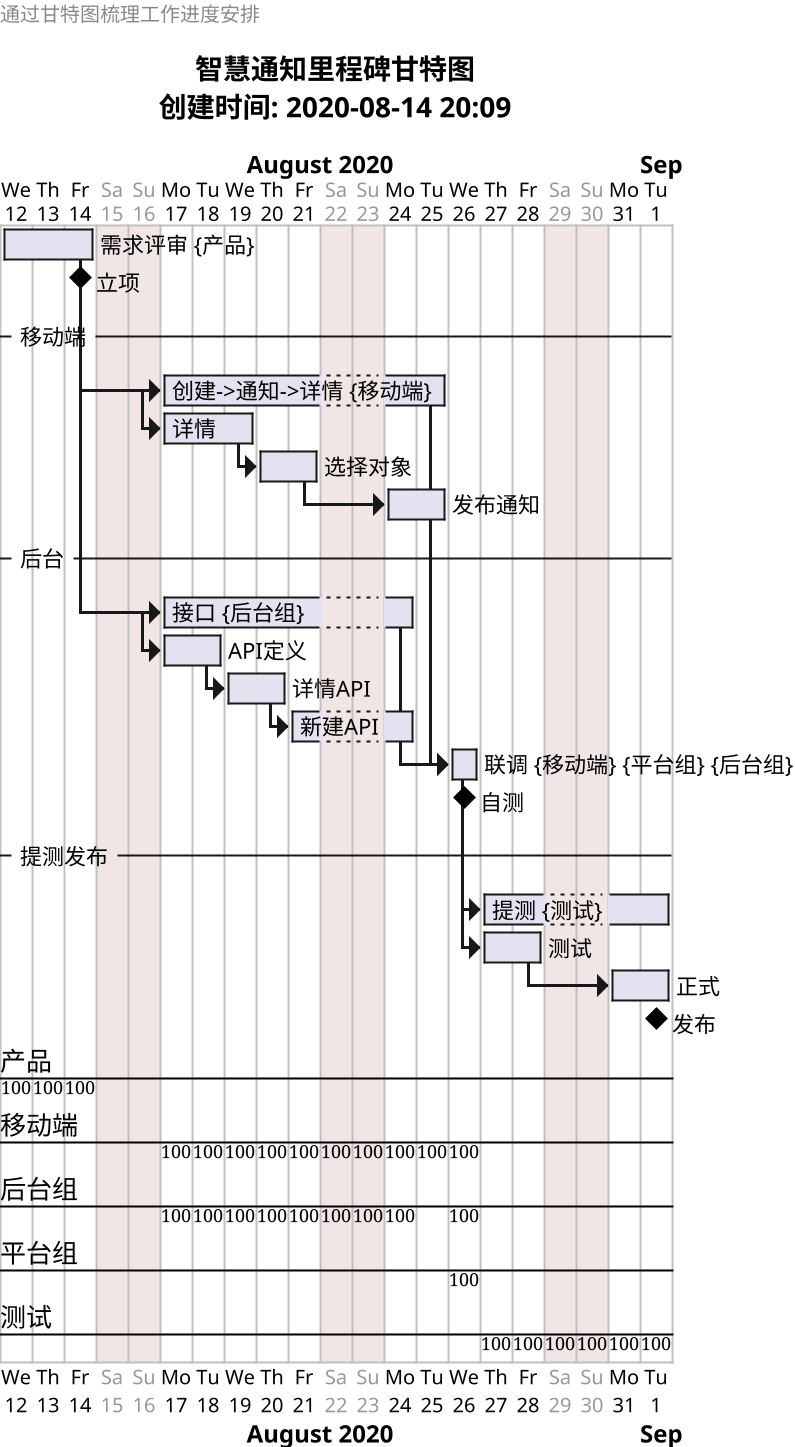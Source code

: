 '新建甘特图
@startgantt
scale 2
page 1x1
title
        智慧通知里程碑甘特图
        创建时间: 2020-08-14 20:09
        endtitle
        left header
                通过甘特图梳理工作进度安排
        endheader
        project starts 2020-08-12
        Sunday are closed
        Saturday are closed
        [需求评审] as [design] on {产品:100%} lasts 3 days
        [立项] happens at [design]'s end
        --移动端--
        then [创建->通知->详情] as [develop] on {移动端:100%} lasts 7 days
        [详情] as [detail] lasts 3 days
        [detail] starts at [develop]'s start
        then [选择对象] lasts 2 days
        then [发布通知]  lasts 2 days

        --后台--
        [接口] as [api] on {后台组} lasts 6 days
        [API定义] as [define] lasts 2 days
        [详情API] as [detailAPi] lasts 2 days
        [新建API] as [newAPI] lasts 2 days
        design --> api
        [define] starts at [api]'s start
        define --> detailAPi
        detailAPi --> newAPI
        [联调] as [lt2] on {移动端:100%} {平台组} {后台组} lasts 1 days
        [lt2] starts at [develop]'s end
        [lt2] starts at [api]'s end
        [自测] happens at [lt2]'s end

        --提测发布--
        [提测] as [test] on {测试:100%} lasts 4 days
        [test] starts at [lt2]'s end
        [测试] as [first] lasts 2 days
        [first] starts at [test]'s start
        then [正式] lasts 2 days
        [发布] happens at [正式]'s end
        @endgantt
